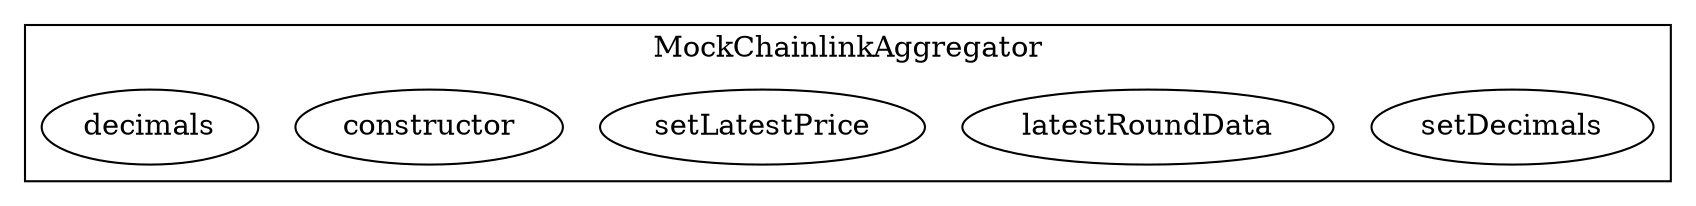 strict digraph {
subgraph cluster_68_MockChainlinkAggregator {
label = "MockChainlinkAggregator"
"68_setDecimals" [label="setDecimals"]
"68_latestRoundData" [label="latestRoundData"]
"68_setLatestPrice" [label="setLatestPrice"]
"68_constructor" [label="constructor"]
"68_decimals" [label="decimals"]
}subgraph cluster_solidity {
label = "[Solidity]"
}
}